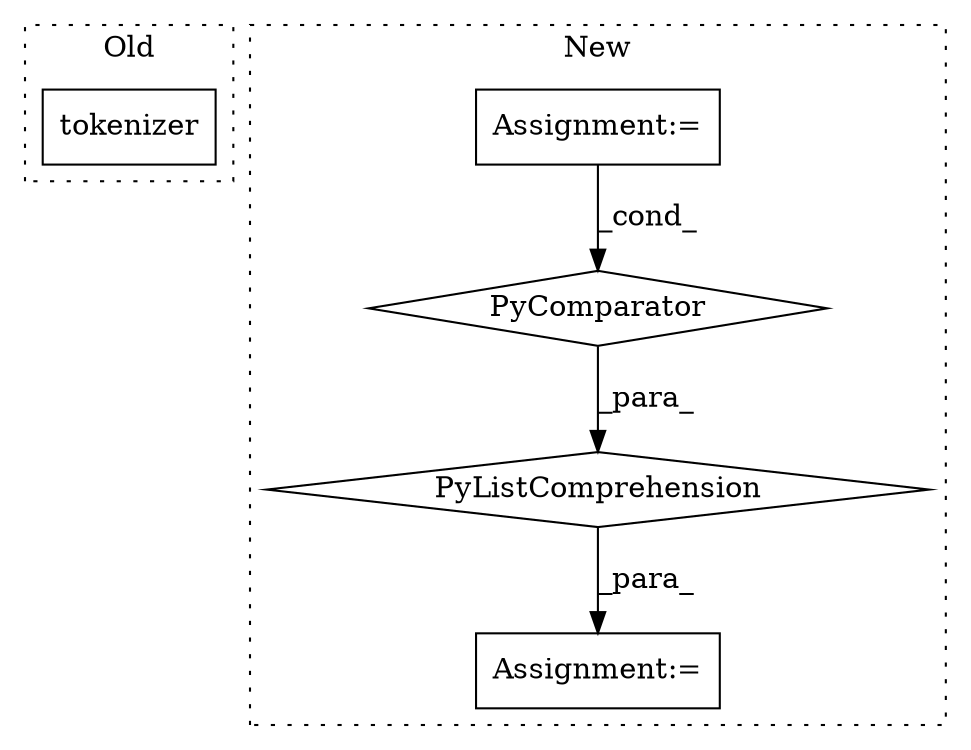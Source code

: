 digraph G {
subgraph cluster0 {
1 [label="tokenizer" a="32" s="1417,1431" l="10,1" shape="box"];
label = "Old";
style="dotted";
}
subgraph cluster1 {
2 [label="PyComparator" a="113" s="1415" l="29" shape="diamond"];
3 [label="PyListComprehension" a="109" s="1325" l="127" shape="diamond"];
4 [label="Assignment:=" a="7" s="1292" l="1" shape="box"];
5 [label="Assignment:=" a="7" s="1415" l="29" shape="box"];
label = "New";
style="dotted";
}
2 -> 3 [label="_para_"];
3 -> 4 [label="_para_"];
5 -> 2 [label="_cond_"];
}